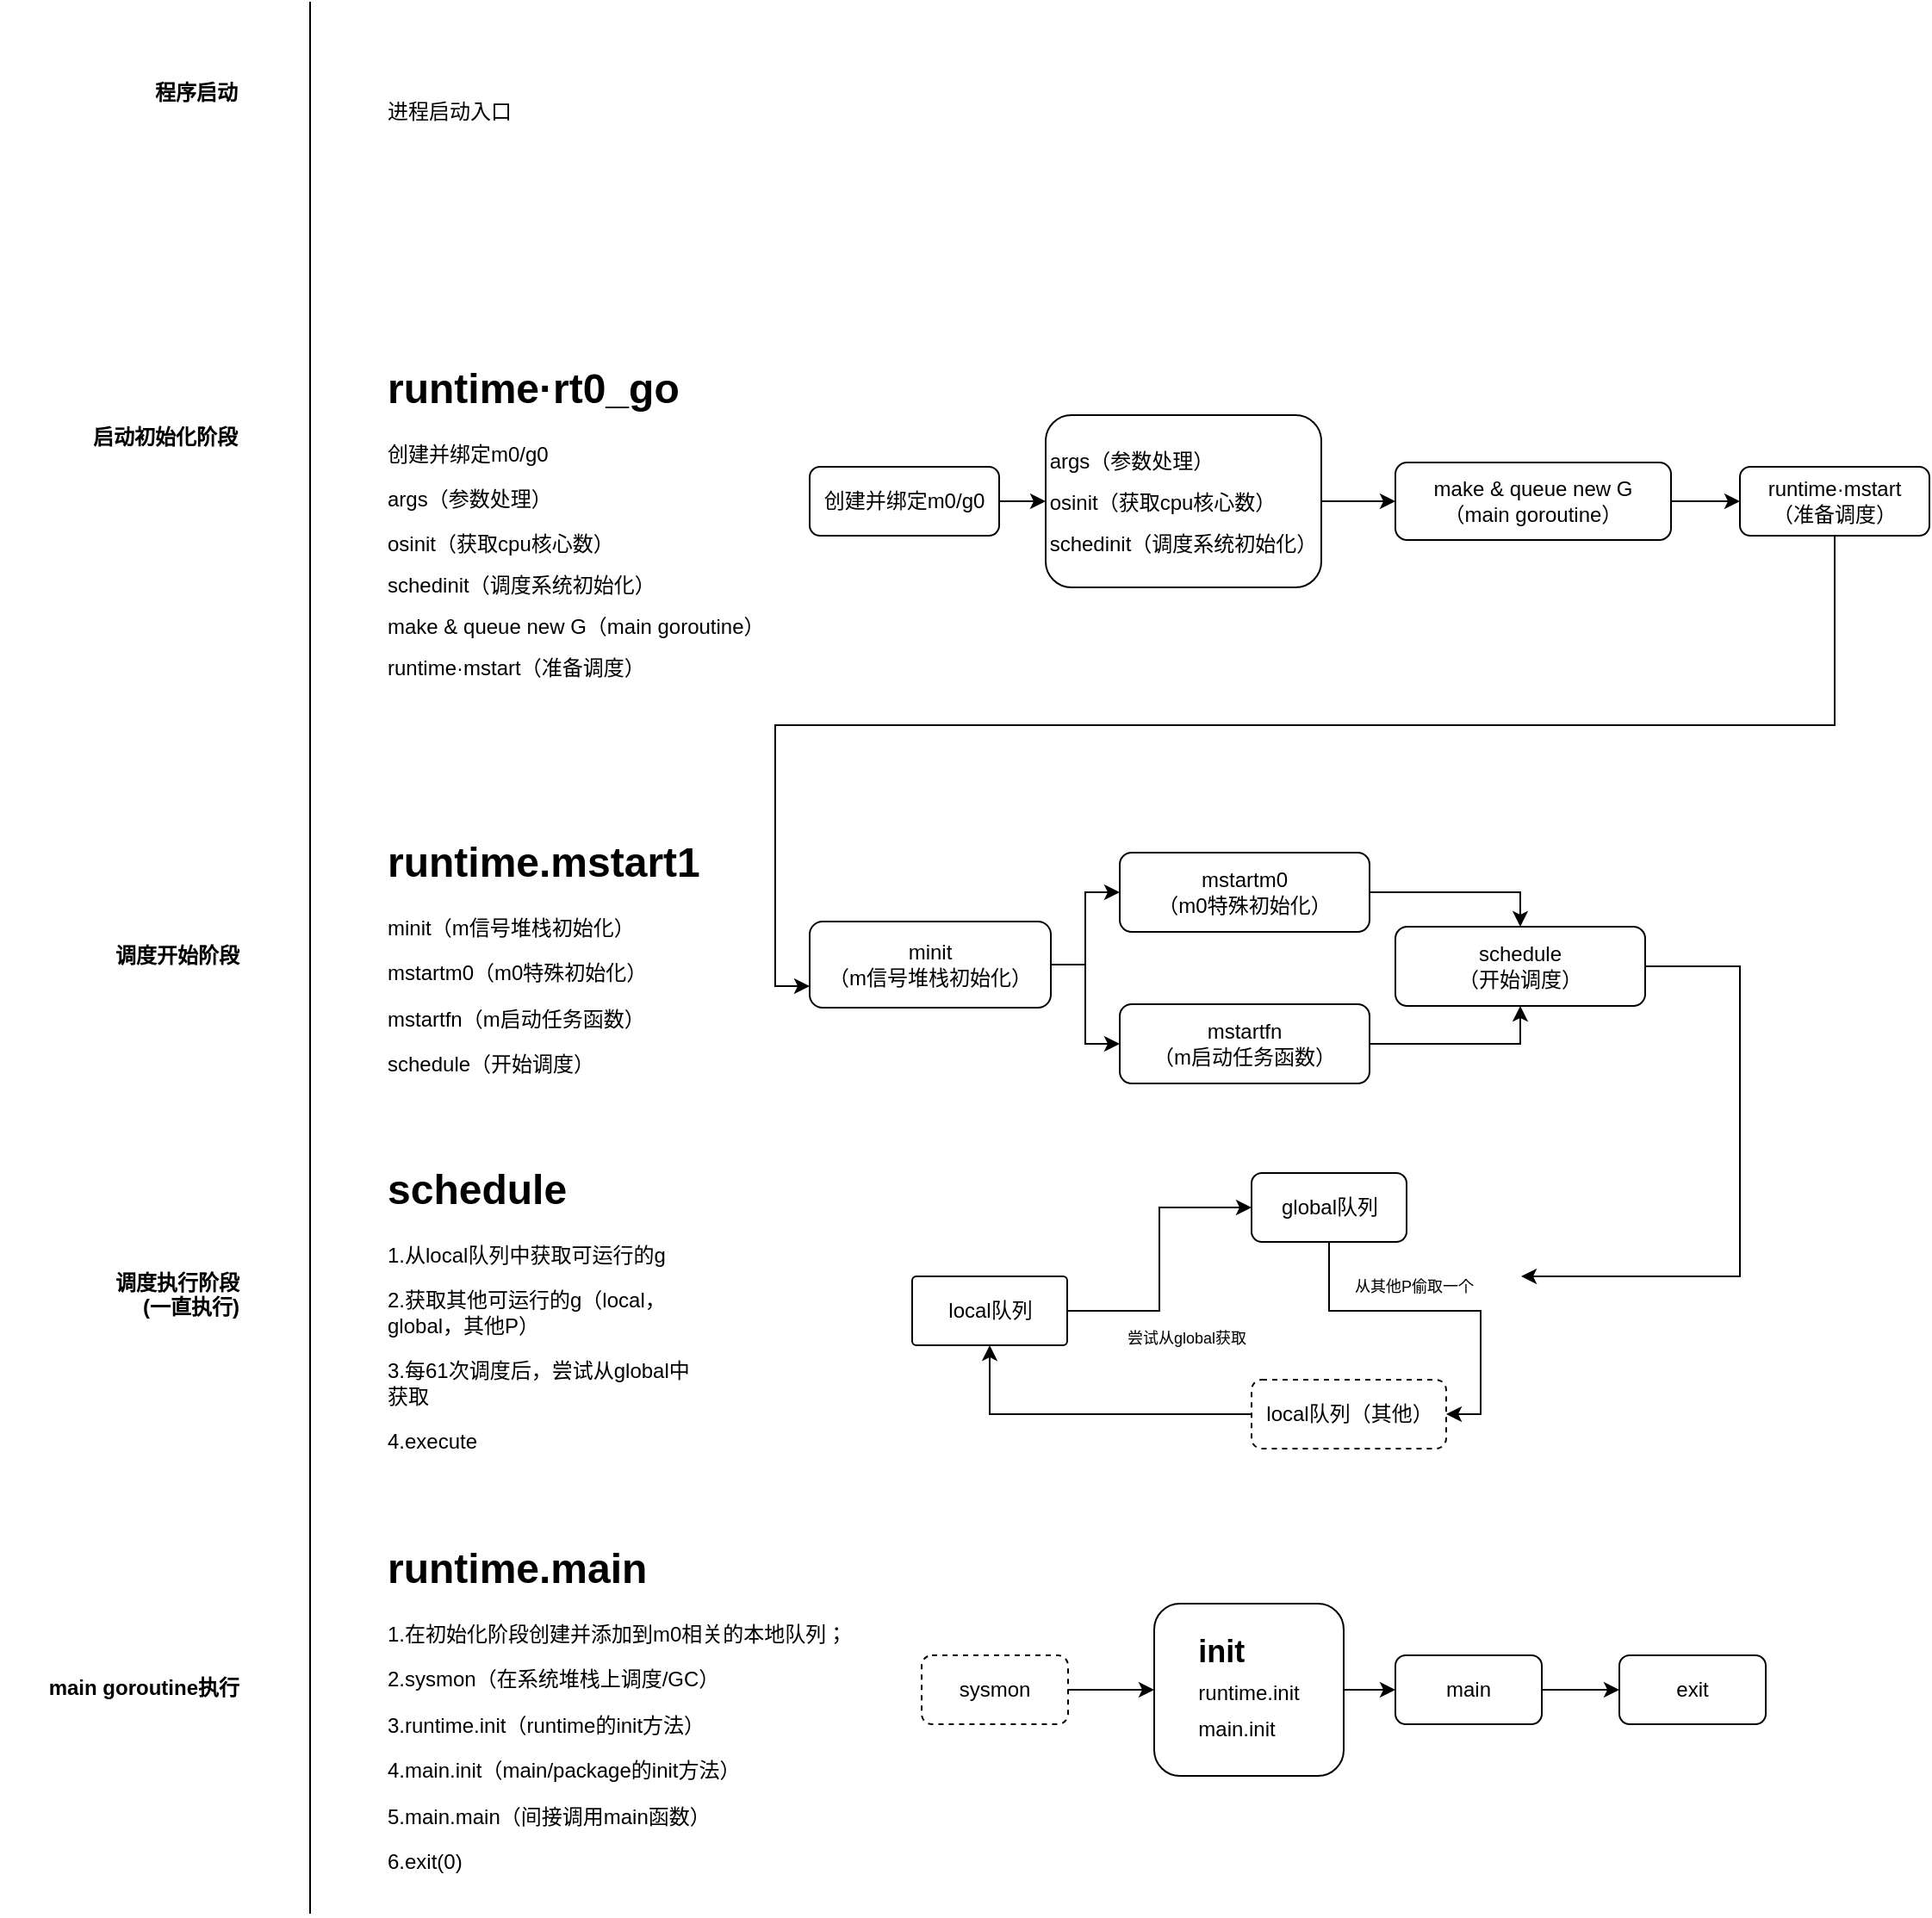 <mxfile version="11.0.2" type="github"><diagram id="WuKhv4aAdH0ad2OwptX6" name="how to start"><mxGraphModel dx="738" dy="566" grid="1" gridSize="10" guides="1" tooltips="1" connect="1" arrows="1" fold="1" page="1" pageScale="1" pageWidth="1654" pageHeight="1169" math="0" shadow="0"><root><mxCell id="0"/><mxCell id="1" parent="0"/><mxCell id="zFBfFHQ2lZ5l5w8NrosC-9" value="&lt;h1&gt;&lt;span style=&quot;font-size: 12px ; font-weight: normal&quot;&gt;进程启动入口&lt;/span&gt;&lt;br&gt;&lt;/h1&gt;" style="text;html=1;strokeColor=none;fillColor=none;spacing=5;spacingTop=-20;whiteSpace=wrap;overflow=hidden;rounded=0;" vertex="1" parent="1"><mxGeometry x="280" y="80" width="150" height="40" as="geometry"/></mxCell><mxCell id="zFBfFHQ2lZ5l5w8NrosC-10" value="&lt;h1&gt;runtime·rt0_go&lt;/h1&gt;&lt;p&gt;创建并绑定m0/g0&lt;/p&gt;&lt;p&gt;args（参数处理）&lt;/p&gt;&lt;p style=&quot;line-height: 100%&quot;&gt;osinit（获取cpu核心数）&lt;br&gt;&lt;/p&gt;&lt;p style=&quot;line-height: 100%&quot;&gt;schedinit（调度系统初始化）&lt;br&gt;&lt;/p&gt;&lt;p style=&quot;line-height: 100%&quot;&gt;make &amp;amp; queue new G（main goroutine）&lt;br&gt;&lt;/p&gt;&lt;p style=&quot;line-height: 100%&quot;&gt;runtime·mstart（准备调度）&lt;br&gt;&lt;/p&gt;&lt;p style=&quot;line-height: 100%&quot;&gt;&lt;br&gt;&lt;/p&gt;" style="text;html=1;strokeColor=none;fillColor=none;spacing=5;spacingTop=-20;whiteSpace=wrap;overflow=hidden;rounded=0;" vertex="1" parent="1"><mxGeometry x="280" y="245" width="250" height="190" as="geometry"/></mxCell><mxCell id="zFBfFHQ2lZ5l5w8NrosC-12" value="&lt;b&gt;启动初始化阶段&lt;/b&gt;" style="text;html=1;strokeColor=none;fillColor=none;align=right;verticalAlign=middle;whiteSpace=wrap;rounded=0;" vertex="1" parent="1"><mxGeometry x="60" y="280" width="140" height="25" as="geometry"/></mxCell><mxCell id="zFBfFHQ2lZ5l5w8NrosC-13" value="" style="endArrow=none;html=1;" edge="1" parent="1"><mxGeometry width="50" height="50" relative="1" as="geometry"><mxPoint x="240" y="1150" as="sourcePoint"/><mxPoint x="240" y="40" as="targetPoint"/></mxGeometry></mxCell><mxCell id="zFBfFHQ2lZ5l5w8NrosC-14" value="&lt;h1&gt;&lt;span style=&quot;text-align: right ; white-space: nowrap&quot;&gt;&lt;font style=&quot;font-size: 24px&quot;&gt;runtime.mstart1&lt;/font&gt;&lt;/span&gt;&lt;br&gt;&lt;/h1&gt;&lt;p&gt;minit（m信号堆栈初始化）&lt;/p&gt;&lt;p&gt;mstartm0（m0特殊初始化）&lt;/p&gt;&lt;p&gt;mstartfn（m启动任务函数）&lt;/p&gt;&lt;p&gt;schedule（开始调度）&lt;/p&gt;" style="text;html=1;strokeColor=none;fillColor=none;spacing=5;spacingTop=-20;whiteSpace=wrap;overflow=hidden;rounded=0;" vertex="1" parent="1"><mxGeometry x="280" y="520" width="190" height="150" as="geometry"/></mxCell><mxCell id="zFBfFHQ2lZ5l5w8NrosC-15" value="&lt;b&gt;调度开始阶段&lt;/b&gt;&lt;br&gt;" style="text;html=1;align=right;" vertex="1" parent="1"><mxGeometry x="90" y="580" width="110" height="30" as="geometry"/></mxCell><mxCell id="zFBfFHQ2lZ5l5w8NrosC-16" value="&lt;b&gt;调度执行阶段&lt;br&gt;(一直执行)&lt;br&gt;&lt;/b&gt;" style="text;html=1;align=right;" vertex="1" parent="1"><mxGeometry x="90" y="770" width="110" height="40" as="geometry"/></mxCell><mxCell id="zFBfFHQ2lZ5l5w8NrosC-17" value="&lt;h1&gt;&lt;span style=&quot;white-space: nowrap&quot;&gt;schedule&lt;/span&gt;&lt;/h1&gt;&lt;p&gt;1.从local队列中获取可运行的g&lt;/p&gt;&lt;p&gt;2.获取其他可运行的g（local，global，其他P）&lt;/p&gt;&lt;p&gt;3.每61次调度后，尝试从global中获取&lt;/p&gt;&lt;p&gt;4.execute&lt;/p&gt;" style="text;html=1;strokeColor=none;fillColor=none;spacing=5;spacingTop=-20;whiteSpace=wrap;overflow=hidden;rounded=0;align=left;" vertex="1" parent="1"><mxGeometry x="280" y="710" width="190" height="180" as="geometry"/></mxCell><mxCell id="zFBfFHQ2lZ5l5w8NrosC-18" value="&lt;b&gt;main goroutine执行&lt;/b&gt;" style="text;html=1;align=right;" vertex="1" parent="1"><mxGeometry x="90" y="1005" width="110" height="30" as="geometry"/></mxCell><mxCell id="zFBfFHQ2lZ5l5w8NrosC-19" value="&lt;h1&gt;&lt;span style=&quot;white-space: nowrap&quot;&gt;runtime.main&lt;/span&gt;&lt;/h1&gt;&lt;p&gt;1.在初始化阶段创建并添加到m0相关的本地队列；&lt;/p&gt;&lt;p&gt;2.sysmon（在系统堆栈上调度/GC）&lt;/p&gt;&lt;p&gt;3.runtime.init（runtime的init方法）&lt;/p&gt;&lt;p&gt;4.main.init（main/package的init方法）&lt;/p&gt;&lt;p&gt;5.main.main（间接调用main函数）&lt;/p&gt;&lt;p&gt;6.exit(0)&lt;/p&gt;&lt;p&gt;&lt;br&gt;&lt;/p&gt;" style="text;html=1;strokeColor=none;fillColor=none;spacing=5;spacingTop=-20;whiteSpace=wrap;overflow=hidden;rounded=0;align=left;" vertex="1" parent="1"><mxGeometry x="280" y="930" width="290" height="210" as="geometry"/></mxCell><mxCell id="zFBfFHQ2lZ5l5w8NrosC-20" value="&lt;b&gt;程序启动&lt;/b&gt;" style="text;html=1;strokeColor=none;fillColor=none;align=right;verticalAlign=middle;whiteSpace=wrap;rounded=0;" vertex="1" parent="1"><mxGeometry x="60" y="80" width="140" height="25" as="geometry"/></mxCell><mxCell id="zFBfFHQ2lZ5l5w8NrosC-28" value="" style="group" vertex="1" connectable="0" parent="1"><mxGeometry x="530" y="280" width="650" height="100" as="geometry"/></mxCell><mxCell id="zFBfFHQ2lZ5l5w8NrosC-21" value="&lt;span style=&quot;text-align: left ; white-space: normal&quot;&gt;创建并绑定m0/g0&lt;/span&gt;" style="rounded=1;whiteSpace=wrap;html=1;" vertex="1" parent="zFBfFHQ2lZ5l5w8NrosC-28"><mxGeometry y="30" width="110" height="40" as="geometry"/></mxCell><mxCell id="zFBfFHQ2lZ5l5w8NrosC-22" value="&lt;p style=&quot;text-align: left ; line-height: 100%&quot;&gt;args（参数处理）&lt;/p&gt;&lt;p style=&quot;text-align: left ; line-height: 12px&quot;&gt;osinit（获取cpu核心数）&lt;br&gt;&lt;/p&gt;&lt;p style=&quot;text-align: left ; line-height: 12px&quot;&gt;schedinit（调度系统初始化）&lt;/p&gt;" style="rounded=1;whiteSpace=wrap;html=1;" vertex="1" parent="zFBfFHQ2lZ5l5w8NrosC-28"><mxGeometry x="137" width="160" height="100" as="geometry"/></mxCell><mxCell id="zFBfFHQ2lZ5l5w8NrosC-25" style="edgeStyle=orthogonalEdgeStyle;rounded=0;orthogonalLoop=1;jettySize=auto;html=1;exitX=1;exitY=0.5;exitDx=0;exitDy=0;entryX=0;entryY=0.5;entryDx=0;entryDy=0;" edge="1" parent="zFBfFHQ2lZ5l5w8NrosC-28" source="zFBfFHQ2lZ5l5w8NrosC-21" target="zFBfFHQ2lZ5l5w8NrosC-22"><mxGeometry relative="1" as="geometry"/></mxCell><mxCell id="zFBfFHQ2lZ5l5w8NrosC-23" value="&lt;span style=&quot;text-align: left&quot;&gt;make &amp;amp; queue new G&lt;br&gt;（main goroutine）&lt;/span&gt;" style="rounded=1;whiteSpace=wrap;html=1;" vertex="1" parent="zFBfFHQ2lZ5l5w8NrosC-28"><mxGeometry x="340" y="27.5" width="160" height="45" as="geometry"/></mxCell><mxCell id="zFBfFHQ2lZ5l5w8NrosC-26" style="edgeStyle=orthogonalEdgeStyle;rounded=0;orthogonalLoop=1;jettySize=auto;html=1;exitX=1;exitY=0.5;exitDx=0;exitDy=0;entryX=0;entryY=0.5;entryDx=0;entryDy=0;" edge="1" parent="zFBfFHQ2lZ5l5w8NrosC-28" source="zFBfFHQ2lZ5l5w8NrosC-22" target="zFBfFHQ2lZ5l5w8NrosC-23"><mxGeometry relative="1" as="geometry"/></mxCell><mxCell id="zFBfFHQ2lZ5l5w8NrosC-24" value="&lt;span style=&quot;text-align: left&quot;&gt;runtime·mstart&lt;br&gt;（准备调度）&lt;/span&gt;" style="rounded=1;whiteSpace=wrap;html=1;" vertex="1" parent="zFBfFHQ2lZ5l5w8NrosC-28"><mxGeometry x="540" y="30" width="110" height="40" as="geometry"/></mxCell><mxCell id="zFBfFHQ2lZ5l5w8NrosC-27" style="edgeStyle=orthogonalEdgeStyle;rounded=0;orthogonalLoop=1;jettySize=auto;html=1;exitX=1;exitY=0.5;exitDx=0;exitDy=0;" edge="1" parent="zFBfFHQ2lZ5l5w8NrosC-28" source="zFBfFHQ2lZ5l5w8NrosC-23" target="zFBfFHQ2lZ5l5w8NrosC-24"><mxGeometry relative="1" as="geometry"/></mxCell><mxCell id="zFBfFHQ2lZ5l5w8NrosC-34" style="edgeStyle=orthogonalEdgeStyle;rounded=0;orthogonalLoop=1;jettySize=auto;html=1;entryX=0;entryY=0.5;entryDx=0;entryDy=0;" edge="1" parent="1" source="zFBfFHQ2lZ5l5w8NrosC-30" target="zFBfFHQ2lZ5l5w8NrosC-31"><mxGeometry relative="1" as="geometry"/></mxCell><mxCell id="zFBfFHQ2lZ5l5w8NrosC-35" style="edgeStyle=orthogonalEdgeStyle;rounded=0;orthogonalLoop=1;jettySize=auto;html=1;entryX=0;entryY=0.5;entryDx=0;entryDy=0;" edge="1" parent="1" source="zFBfFHQ2lZ5l5w8NrosC-30" target="zFBfFHQ2lZ5l5w8NrosC-32"><mxGeometry relative="1" as="geometry"/></mxCell><mxCell id="zFBfFHQ2lZ5l5w8NrosC-30" value="&lt;span style=&quot;text-align: left&quot;&gt;minit&lt;br&gt;（m信号堆栈初始化）&lt;/span&gt;" style="rounded=1;whiteSpace=wrap;html=1;" vertex="1" parent="1"><mxGeometry x="530" y="574" width="140" height="50" as="geometry"/></mxCell><mxCell id="zFBfFHQ2lZ5l5w8NrosC-39" style="edgeStyle=orthogonalEdgeStyle;rounded=0;orthogonalLoop=1;jettySize=auto;html=1;entryX=0.5;entryY=0;entryDx=0;entryDy=0;" edge="1" parent="1" source="zFBfFHQ2lZ5l5w8NrosC-31" target="zFBfFHQ2lZ5l5w8NrosC-33"><mxGeometry relative="1" as="geometry"/></mxCell><mxCell id="zFBfFHQ2lZ5l5w8NrosC-31" value="&lt;span style=&quot;text-align: left&quot;&gt;mstartm0&lt;br&gt;（m0特殊初始化）&lt;/span&gt;" style="rounded=1;whiteSpace=wrap;html=1;" vertex="1" parent="1"><mxGeometry x="710" y="534" width="145" height="46" as="geometry"/></mxCell><mxCell id="zFBfFHQ2lZ5l5w8NrosC-38" style="edgeStyle=orthogonalEdgeStyle;rounded=0;orthogonalLoop=1;jettySize=auto;html=1;entryX=0.5;entryY=1;entryDx=0;entryDy=0;" edge="1" parent="1" source="zFBfFHQ2lZ5l5w8NrosC-32" target="zFBfFHQ2lZ5l5w8NrosC-33"><mxGeometry relative="1" as="geometry"/></mxCell><mxCell id="zFBfFHQ2lZ5l5w8NrosC-32" value="&lt;span style=&quot;text-align: left&quot;&gt;mstartfn&lt;br&gt;（m启动任务函数）&lt;/span&gt;" style="rounded=1;whiteSpace=wrap;html=1;" vertex="1" parent="1"><mxGeometry x="710" y="622" width="145" height="46" as="geometry"/></mxCell><mxCell id="zFBfFHQ2lZ5l5w8NrosC-50" style="edgeStyle=orthogonalEdgeStyle;rounded=0;orthogonalLoop=1;jettySize=auto;html=1;" edge="1" parent="1" source="zFBfFHQ2lZ5l5w8NrosC-33"><mxGeometry relative="1" as="geometry"><mxPoint x="943" y="780" as="targetPoint"/><Array as="points"><mxPoint x="1070" y="600"/><mxPoint x="1070" y="780"/><mxPoint x="950" y="780"/></Array></mxGeometry></mxCell><mxCell id="zFBfFHQ2lZ5l5w8NrosC-33" value="&lt;span style=&quot;text-align: left&quot;&gt;schedule&lt;br&gt;（开始调度）&lt;/span&gt;" style="rounded=1;whiteSpace=wrap;html=1;" vertex="1" parent="1"><mxGeometry x="870" y="577" width="145" height="46" as="geometry"/></mxCell><mxCell id="zFBfFHQ2lZ5l5w8NrosC-40" style="edgeStyle=orthogonalEdgeStyle;rounded=0;orthogonalLoop=1;jettySize=auto;html=1;entryX=0;entryY=0.75;entryDx=0;entryDy=0;" edge="1" parent="1" source="zFBfFHQ2lZ5l5w8NrosC-24" target="zFBfFHQ2lZ5l5w8NrosC-30"><mxGeometry relative="1" as="geometry"><Array as="points"><mxPoint x="1125" y="460"/><mxPoint x="510" y="460"/><mxPoint x="510" y="612"/></Array></mxGeometry></mxCell><mxCell id="zFBfFHQ2lZ5l5w8NrosC-51" value="" style="group" vertex="1" connectable="0" parent="1"><mxGeometry x="589.5" y="720" width="340.5" height="160" as="geometry"/></mxCell><mxCell id="zFBfFHQ2lZ5l5w8NrosC-41" value="&lt;div style=&quot;text-align: left&quot;&gt;local队列&lt;/div&gt;" style="rounded=1;whiteSpace=wrap;html=1;arcSize=6;" vertex="1" parent="zFBfFHQ2lZ5l5w8NrosC-51"><mxGeometry y="60" width="90" height="40" as="geometry"/></mxCell><mxCell id="zFBfFHQ2lZ5l5w8NrosC-42" value="&lt;div style=&quot;text-align: left&quot;&gt;global队列&lt;/div&gt;" style="rounded=1;whiteSpace=wrap;html=1;" vertex="1" parent="zFBfFHQ2lZ5l5w8NrosC-51"><mxGeometry x="197" width="90" height="40" as="geometry"/></mxCell><mxCell id="zFBfFHQ2lZ5l5w8NrosC-44" style="edgeStyle=orthogonalEdgeStyle;rounded=0;orthogonalLoop=1;jettySize=auto;html=1;entryX=0;entryY=0.5;entryDx=0;entryDy=0;" edge="1" parent="zFBfFHQ2lZ5l5w8NrosC-51" source="zFBfFHQ2lZ5l5w8NrosC-41" target="zFBfFHQ2lZ5l5w8NrosC-42"><mxGeometry relative="1" as="geometry"/></mxCell><mxCell id="zFBfFHQ2lZ5l5w8NrosC-47" style="edgeStyle=orthogonalEdgeStyle;rounded=0;orthogonalLoop=1;jettySize=auto;html=1;entryX=0.5;entryY=1;entryDx=0;entryDy=0;" edge="1" parent="zFBfFHQ2lZ5l5w8NrosC-51" source="zFBfFHQ2lZ5l5w8NrosC-43" target="zFBfFHQ2lZ5l5w8NrosC-41"><mxGeometry relative="1" as="geometry"/></mxCell><mxCell id="zFBfFHQ2lZ5l5w8NrosC-43" value="&lt;div style=&quot;text-align: left&quot;&gt;local队列（其他）&lt;/div&gt;" style="rounded=1;whiteSpace=wrap;html=1;dashed=1;" vertex="1" parent="zFBfFHQ2lZ5l5w8NrosC-51"><mxGeometry x="197" y="120" width="113" height="40" as="geometry"/></mxCell><mxCell id="zFBfFHQ2lZ5l5w8NrosC-46" style="edgeStyle=orthogonalEdgeStyle;rounded=0;orthogonalLoop=1;jettySize=auto;html=1;entryX=1;entryY=0.5;entryDx=0;entryDy=0;" edge="1" parent="zFBfFHQ2lZ5l5w8NrosC-51" source="zFBfFHQ2lZ5l5w8NrosC-42" target="zFBfFHQ2lZ5l5w8NrosC-43"><mxGeometry relative="1" as="geometry"/></mxCell><mxCell id="zFBfFHQ2lZ5l5w8NrosC-48" value="&lt;font style=&quot;font-size: 9px&quot;&gt;尝试从global获取&lt;/font&gt;" style="text;html=1;strokeColor=none;fillColor=none;align=center;verticalAlign=middle;whiteSpace=wrap;rounded=0;dashed=1;" vertex="1" parent="zFBfFHQ2lZ5l5w8NrosC-51"><mxGeometry x="119.5" y="80" width="80" height="30" as="geometry"/></mxCell><mxCell id="zFBfFHQ2lZ5l5w8NrosC-49" value="&lt;font style=&quot;font-size: 9px&quot;&gt;从其他P偷取一个&lt;/font&gt;" style="text;html=1;strokeColor=none;fillColor=none;align=center;verticalAlign=middle;whiteSpace=wrap;rounded=0;dashed=1;" vertex="1" parent="zFBfFHQ2lZ5l5w8NrosC-51"><mxGeometry x="242.5" y="50" width="98" height="30" as="geometry"/></mxCell><mxCell id="zFBfFHQ2lZ5l5w8NrosC-57" style="edgeStyle=orthogonalEdgeStyle;rounded=0;orthogonalLoop=1;jettySize=auto;html=1;entryX=0;entryY=0.5;entryDx=0;entryDy=0;" edge="1" parent="1" source="zFBfFHQ2lZ5l5w8NrosC-52" target="zFBfFHQ2lZ5l5w8NrosC-53"><mxGeometry relative="1" as="geometry"/></mxCell><mxCell id="zFBfFHQ2lZ5l5w8NrosC-52" value="&lt;div style=&quot;text-align: left&quot;&gt;sysmon&lt;/div&gt;" style="rounded=1;whiteSpace=wrap;html=1;dashed=1;" vertex="1" parent="1"><mxGeometry x="595" y="1000" width="85" height="40" as="geometry"/></mxCell><mxCell id="zFBfFHQ2lZ5l5w8NrosC-58" style="edgeStyle=orthogonalEdgeStyle;rounded=0;orthogonalLoop=1;jettySize=auto;html=1;entryX=0;entryY=0.5;entryDx=0;entryDy=0;" edge="1" parent="1" source="zFBfFHQ2lZ5l5w8NrosC-53" target="zFBfFHQ2lZ5l5w8NrosC-55"><mxGeometry relative="1" as="geometry"/></mxCell><mxCell id="zFBfFHQ2lZ5l5w8NrosC-53" value="&lt;div style=&quot;text-align: left ; font-size: 18px&quot;&gt;&lt;b&gt;&lt;font style=&quot;font-size: 18px&quot;&gt;init&lt;/font&gt;&lt;/b&gt;&lt;/div&gt;&lt;div style=&quot;text-align: left ; font-size: 18px&quot;&gt;&lt;span style=&quot;font-size: 12px&quot;&gt;runtime.init&lt;/span&gt;&lt;b&gt;&lt;font style=&quot;font-size: 18px&quot;&gt;&lt;br&gt;&lt;/font&gt;&lt;/b&gt;&lt;/div&gt;&lt;div style=&quot;text-align: left ; font-size: 18px&quot;&gt;&lt;span style=&quot;font-size: 12px&quot;&gt;main.init&lt;/span&gt;&lt;/div&gt;" style="rounded=1;whiteSpace=wrap;html=1;" vertex="1" parent="1"><mxGeometry x="730" y="970" width="110" height="100" as="geometry"/></mxCell><mxCell id="zFBfFHQ2lZ5l5w8NrosC-59" style="edgeStyle=orthogonalEdgeStyle;rounded=0;orthogonalLoop=1;jettySize=auto;html=1;entryX=0;entryY=0.5;entryDx=0;entryDy=0;" edge="1" parent="1" source="zFBfFHQ2lZ5l5w8NrosC-55" target="zFBfFHQ2lZ5l5w8NrosC-56"><mxGeometry relative="1" as="geometry"/></mxCell><mxCell id="zFBfFHQ2lZ5l5w8NrosC-55" value="&lt;div style=&quot;text-align: left&quot;&gt;main&lt;/div&gt;" style="rounded=1;whiteSpace=wrap;html=1;" vertex="1" parent="1"><mxGeometry x="870" y="1000" width="85" height="40" as="geometry"/></mxCell><mxCell id="zFBfFHQ2lZ5l5w8NrosC-56" value="&lt;div style=&quot;text-align: left&quot;&gt;exit&lt;/div&gt;" style="rounded=1;whiteSpace=wrap;html=1;" vertex="1" parent="1"><mxGeometry x="1000" y="1000" width="85" height="40" as="geometry"/></mxCell></root></mxGraphModel></diagram></mxfile>